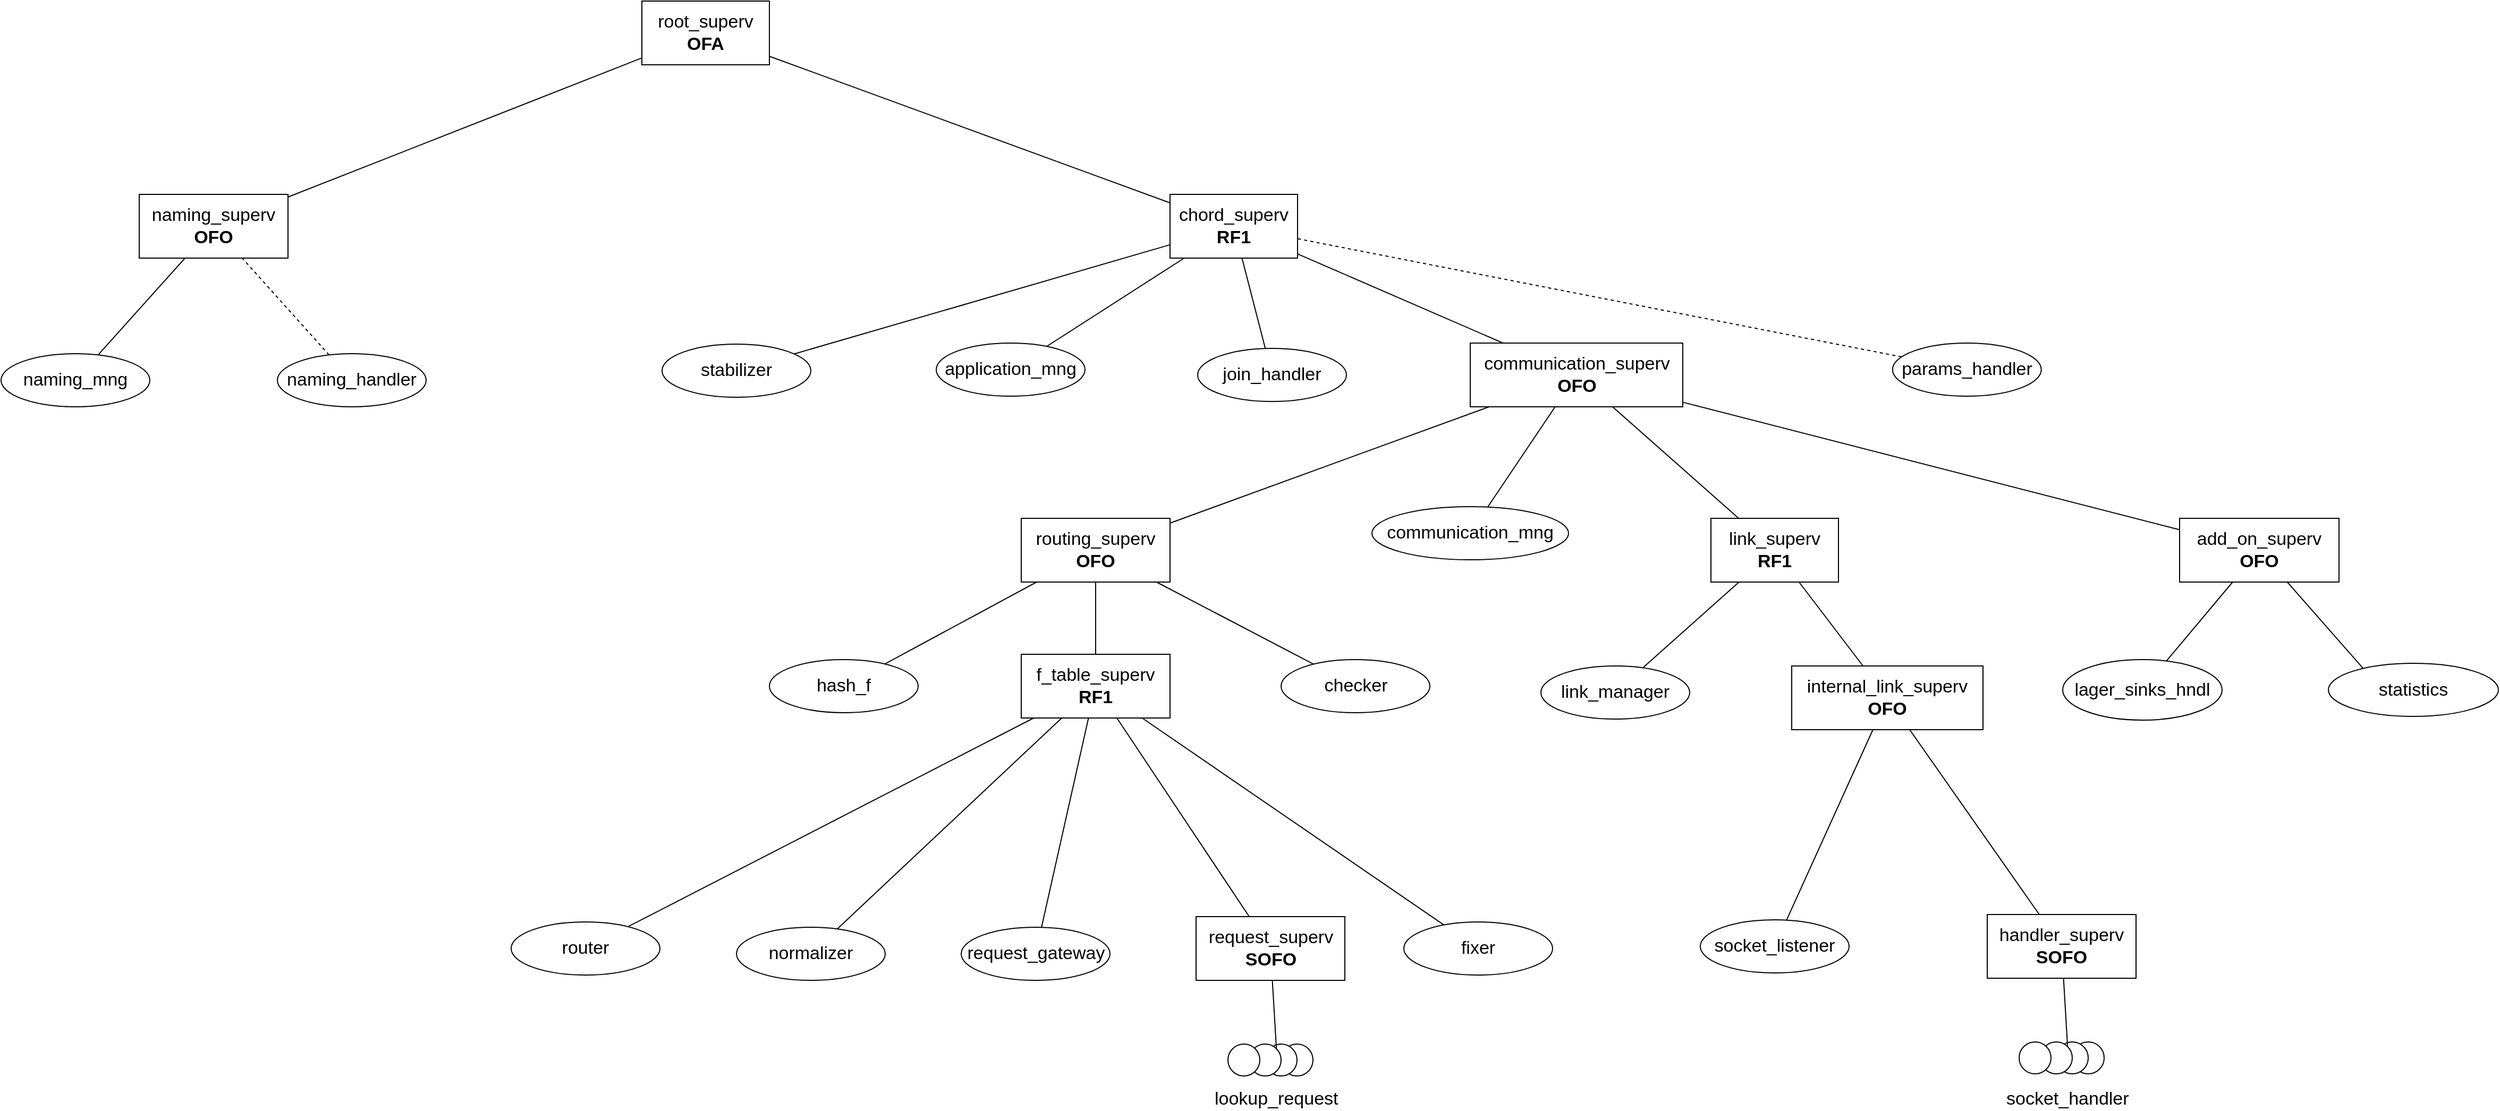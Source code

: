 <mxfile version="10.7.5" type="device"><diagram id="WaO_RdG61-Xuq5KeosRQ" name="Page-1"><mxGraphModel dx="3111" dy="806" grid="1" gridSize="10" guides="1" tooltips="1" connect="1" arrows="1" fold="1" page="1" pageScale="1" pageWidth="827" pageHeight="1169" math="0" shadow="0"><root><mxCell id="0"/><mxCell id="1" parent="0"/><mxCell id="hc2V4zdzICpUIH1nDHmj-1" value="root_superv&lt;br&gt;&lt;b&gt;OFA&lt;/b&gt;" style="rounded=0;whiteSpace=wrap;html=1;fontSize=17;" parent="1" vertex="1"><mxGeometry x="353" y="40" width="120" height="60" as="geometry"/></mxCell><mxCell id="hc2V4zdzICpUIH1nDHmj-2" value="naming_superv&lt;br&gt;&lt;b&gt;OFO&lt;/b&gt;" style="rounded=0;whiteSpace=wrap;html=1;fontSize=17;" parent="1" vertex="1"><mxGeometry x="-120" y="222" width="140" height="60" as="geometry"/></mxCell><mxCell id="hc2V4zdzICpUIH1nDHmj-3" value="chord_superv&lt;br&gt;&lt;b&gt;RF1&lt;/b&gt;" style="rounded=0;whiteSpace=wrap;html=1;fontSize=17;" parent="1" vertex="1"><mxGeometry x="850" y="222" width="120" height="60" as="geometry"/></mxCell><mxCell id="hc2V4zdzICpUIH1nDHmj-4" value="naming_mng" style="ellipse;whiteSpace=wrap;html=1;fontSize=17;" parent="1" vertex="1"><mxGeometry x="-250" y="372" width="140" height="50" as="geometry"/></mxCell><mxCell id="hc2V4zdzICpUIH1nDHmj-5" value="naming_handler" style="ellipse;whiteSpace=wrap;html=1;fontSize=17;" parent="1" vertex="1"><mxGeometry x="10" y="372" width="140" height="50" as="geometry"/></mxCell><mxCell id="hc2V4zdzICpUIH1nDHmj-6" value="" style="endArrow=none;html=1;fontSize=17;" parent="1" source="hc2V4zdzICpUIH1nDHmj-4" target="hc2V4zdzICpUIH1nDHmj-2" edge="1"><mxGeometry width="50" height="50" relative="1" as="geometry"><mxPoint x="-250" y="472" as="sourcePoint"/><mxPoint x="-200" y="422" as="targetPoint"/></mxGeometry></mxCell><mxCell id="hc2V4zdzICpUIH1nDHmj-7" value="" style="endArrow=none;dashed=1;html=1;fontSize=17;" parent="1" source="hc2V4zdzICpUIH1nDHmj-5" target="hc2V4zdzICpUIH1nDHmj-2" edge="1"><mxGeometry width="50" height="50" relative="1" as="geometry"><mxPoint x="-40" y="372" as="sourcePoint"/><mxPoint x="10" y="322" as="targetPoint"/></mxGeometry></mxCell><mxCell id="hc2V4zdzICpUIH1nDHmj-9" value="stabilizer" style="ellipse;whiteSpace=wrap;html=1;fontSize=17;" parent="1" vertex="1"><mxGeometry x="372" y="363" width="140" height="50" as="geometry"/></mxCell><mxCell id="hc2V4zdzICpUIH1nDHmj-10" value="application_mng" style="ellipse;whiteSpace=wrap;html=1;fontSize=17;" parent="1" vertex="1"><mxGeometry x="630" y="362" width="140" height="50" as="geometry"/></mxCell><mxCell id="hc2V4zdzICpUIH1nDHmj-11" value="join_handler" style="ellipse;whiteSpace=wrap;html=1;fontSize=17;" parent="1" vertex="1"><mxGeometry x="876" y="367" width="140" height="50" as="geometry"/></mxCell><mxCell id="hc2V4zdzICpUIH1nDHmj-12" value="params_handler" style="ellipse;whiteSpace=wrap;html=1;fontSize=17;" parent="1" vertex="1"><mxGeometry x="1529.857" y="362" width="140" height="50" as="geometry"/></mxCell><mxCell id="hc2V4zdzICpUIH1nDHmj-13" value="communication_superv&lt;br&gt;&lt;b&gt;OFO&lt;/b&gt;" style="rounded=0;whiteSpace=wrap;html=1;fontSize=17;" parent="1" vertex="1"><mxGeometry x="1132.5" y="362" width="200" height="60" as="geometry"/></mxCell><mxCell id="hc2V4zdzICpUIH1nDHmj-14" value="" style="endArrow=none;html=1;fontSize=17;" parent="1" source="hc2V4zdzICpUIH1nDHmj-9" target="hc2V4zdzICpUIH1nDHmj-3" edge="1"><mxGeometry width="50" height="50" relative="1" as="geometry"><mxPoint x="735" y="342" as="sourcePoint"/><mxPoint x="785" y="292" as="targetPoint"/></mxGeometry></mxCell><mxCell id="hc2V4zdzICpUIH1nDHmj-15" value="" style="endArrow=none;html=1;fontSize=17;" parent="1" source="hc2V4zdzICpUIH1nDHmj-10" target="hc2V4zdzICpUIH1nDHmj-3" edge="1"><mxGeometry width="50" height="50" relative="1" as="geometry"><mxPoint x="734.13" y="380.173" as="sourcePoint"/><mxPoint x="872.857" y="292" as="targetPoint"/></mxGeometry></mxCell><mxCell id="hc2V4zdzICpUIH1nDHmj-16" value="" style="endArrow=none;html=1;fontSize=17;" parent="1" source="hc2V4zdzICpUIH1nDHmj-11" target="hc2V4zdzICpUIH1nDHmj-3" edge="1"><mxGeometry width="50" height="50" relative="1" as="geometry"><mxPoint x="744.13" y="390.173" as="sourcePoint"/><mxPoint x="882.857" y="302" as="targetPoint"/></mxGeometry></mxCell><mxCell id="hc2V4zdzICpUIH1nDHmj-17" value="" style="endArrow=none;html=1;fontSize=17;" parent="1" source="hc2V4zdzICpUIH1nDHmj-13" target="hc2V4zdzICpUIH1nDHmj-3" edge="1"><mxGeometry width="50" height="50" relative="1" as="geometry"><mxPoint x="950.13" y="372.173" as="sourcePoint"/><mxPoint x="1088.857" y="284" as="targetPoint"/></mxGeometry></mxCell><mxCell id="hc2V4zdzICpUIH1nDHmj-19" value="" style="endArrow=none;dashed=1;html=1;fontSize=17;" parent="1" source="hc2V4zdzICpUIH1nDHmj-12" target="hc2V4zdzICpUIH1nDHmj-3" edge="1"><mxGeometry width="50" height="50" relative="1" as="geometry"><mxPoint x="650" y="492" as="sourcePoint"/><mxPoint x="700" y="442" as="targetPoint"/></mxGeometry></mxCell><mxCell id="hc2V4zdzICpUIH1nDHmj-20" value="routing_superv&lt;br&gt;&lt;b&gt;OFO&lt;/b&gt;" style="rounded=0;whiteSpace=wrap;html=1;fontSize=17;" parent="1" vertex="1"><mxGeometry x="710" y="527" width="140" height="60" as="geometry"/></mxCell><mxCell id="hc2V4zdzICpUIH1nDHmj-21" value="communication_mng" style="ellipse;whiteSpace=wrap;html=1;fontSize=17;" parent="1" vertex="1"><mxGeometry x="1040" y="516" width="185" height="50" as="geometry"/></mxCell><mxCell id="hc2V4zdzICpUIH1nDHmj-22" value="link_superv&lt;br&gt;&lt;b&gt;RF1&lt;/b&gt;" style="rounded=0;whiteSpace=wrap;html=1;fontSize=17;" parent="1" vertex="1"><mxGeometry x="1359" y="527" width="120" height="60" as="geometry"/></mxCell><mxCell id="hc2V4zdzICpUIH1nDHmj-23" value="" style="endArrow=none;html=1;fontSize=17;" parent="1" source="hc2V4zdzICpUIH1nDHmj-20" target="hc2V4zdzICpUIH1nDHmj-13" edge="1"><mxGeometry width="50" height="50" relative="1" as="geometry"><mxPoint x="760.13" y="540.173" as="sourcePoint"/><mxPoint x="898.857" y="452" as="targetPoint"/></mxGeometry></mxCell><mxCell id="hc2V4zdzICpUIH1nDHmj-24" value="" style="endArrow=none;html=1;fontSize=17;" parent="1" source="hc2V4zdzICpUIH1nDHmj-21" target="hc2V4zdzICpUIH1nDHmj-13" edge="1"><mxGeometry width="50" height="50" relative="1" as="geometry"><mxPoint x="959.474" y="562" as="sourcePoint"/><mxPoint x="1130.526" y="432" as="targetPoint"/></mxGeometry></mxCell><mxCell id="hc2V4zdzICpUIH1nDHmj-25" value="" style="endArrow=none;html=1;fontSize=17;" parent="1" source="hc2V4zdzICpUIH1nDHmj-22" target="hc2V4zdzICpUIH1nDHmj-13" edge="1"><mxGeometry width="50" height="50" relative="1" as="geometry"><mxPoint x="969.474" y="572" as="sourcePoint"/><mxPoint x="1140.526" y="442" as="targetPoint"/></mxGeometry></mxCell><mxCell id="hc2V4zdzICpUIH1nDHmj-26" value="hash_f" style="ellipse;whiteSpace=wrap;html=1;fontSize=17;" parent="1" vertex="1"><mxGeometry x="473" y="660" width="140" height="50" as="geometry"/></mxCell><mxCell id="hc2V4zdzICpUIH1nDHmj-27" value="f_table_superv&lt;br&gt;&lt;b&gt;RF1&lt;/b&gt;" style="rounded=0;whiteSpace=wrap;html=1;fontSize=17;" parent="1" vertex="1"><mxGeometry x="710" y="655" width="140" height="60" as="geometry"/></mxCell><mxCell id="hc2V4zdzICpUIH1nDHmj-29" value="checker" style="ellipse;whiteSpace=wrap;html=1;fontSize=17;" parent="1" vertex="1"><mxGeometry x="954.5" y="660" width="140" height="50" as="geometry"/></mxCell><mxCell id="hc2V4zdzICpUIH1nDHmj-31" value="" style="endArrow=none;html=1;fontSize=17;" parent="1" source="hc2V4zdzICpUIH1nDHmj-26" target="hc2V4zdzICpUIH1nDHmj-20" edge="1"><mxGeometry width="50" height="50" relative="1" as="geometry"><mxPoint x="478.974" y="722" as="sourcePoint"/><mxPoint x="650.026" y="592" as="targetPoint"/></mxGeometry></mxCell><mxCell id="hc2V4zdzICpUIH1nDHmj-32" value="" style="endArrow=none;html=1;fontSize=17;" parent="1" source="hc2V4zdzICpUIH1nDHmj-27" target="hc2V4zdzICpUIH1nDHmj-20" edge="1"><mxGeometry width="50" height="50" relative="1" as="geometry"><mxPoint x="839.474" y="572" as="sourcePoint"/><mxPoint x="1011" y="442" as="targetPoint"/></mxGeometry></mxCell><mxCell id="hc2V4zdzICpUIH1nDHmj-33" value="" style="endArrow=none;html=1;fontSize=17;" parent="1" source="hc2V4zdzICpUIH1nDHmj-29" target="hc2V4zdzICpUIH1nDHmj-20" edge="1"><mxGeometry width="50" height="50" relative="1" as="geometry"><mxPoint x="849.474" y="582" as="sourcePoint"/><mxPoint x="1020.526" y="452" as="targetPoint"/></mxGeometry></mxCell><mxCell id="hc2V4zdzICpUIH1nDHmj-34" value="router" style="ellipse;whiteSpace=wrap;html=1;fontSize=17;" parent="1" vertex="1"><mxGeometry x="230" y="907" width="140" height="50" as="geometry"/></mxCell><mxCell id="hc2V4zdzICpUIH1nDHmj-35" value="request_gateway" style="ellipse;whiteSpace=wrap;html=1;fontSize=17;" parent="1" vertex="1"><mxGeometry x="653.5" y="912" width="140" height="50" as="geometry"/></mxCell><mxCell id="hc2V4zdzICpUIH1nDHmj-36" value="request_superv&lt;br&gt;&lt;b&gt;SOFO&lt;/b&gt;" style="rounded=0;whiteSpace=wrap;html=1;fontSize=17;" parent="1" vertex="1"><mxGeometry x="874.5" y="902" width="140" height="60" as="geometry"/></mxCell><mxCell id="hc2V4zdzICpUIH1nDHmj-37" value="fixer" style="ellipse;whiteSpace=wrap;html=1;fontSize=17;" parent="1" vertex="1"><mxGeometry x="1070" y="907" width="140" height="50" as="geometry"/></mxCell><mxCell id="hc2V4zdzICpUIH1nDHmj-38" value="" style="endArrow=none;html=1;fontSize=17;" parent="1" source="hc2V4zdzICpUIH1nDHmj-34" target="hc2V4zdzICpUIH1nDHmj-27" edge="1"><mxGeometry width="50" height="50" relative="1" as="geometry"><mxPoint x="400" y="1032" as="sourcePoint"/><mxPoint x="450" y="982" as="targetPoint"/></mxGeometry></mxCell><mxCell id="hc2V4zdzICpUIH1nDHmj-39" value="" style="endArrow=none;html=1;fontSize=17;" parent="1" source="hc2V4zdzICpUIH1nDHmj-35" target="hc2V4zdzICpUIH1nDHmj-27" edge="1"><mxGeometry width="50" height="50" relative="1" as="geometry"><mxPoint x="587.696" y="919.04" as="sourcePoint"/><mxPoint x="753.684" y="782" as="targetPoint"/></mxGeometry></mxCell><mxCell id="hc2V4zdzICpUIH1nDHmj-40" value="" style="endArrow=none;html=1;fontSize=17;" parent="1" source="hc2V4zdzICpUIH1nDHmj-36" target="hc2V4zdzICpUIH1nDHmj-27" edge="1"><mxGeometry width="50" height="50" relative="1" as="geometry"><mxPoint x="597.696" y="929.04" as="sourcePoint"/><mxPoint x="763.684" y="792" as="targetPoint"/></mxGeometry></mxCell><mxCell id="hc2V4zdzICpUIH1nDHmj-41" value="" style="endArrow=none;html=1;fontSize=17;" parent="1" source="hc2V4zdzICpUIH1nDHmj-37" target="hc2V4zdzICpUIH1nDHmj-27" edge="1"><mxGeometry width="50" height="50" relative="1" as="geometry"><mxPoint x="607.696" y="939.04" as="sourcePoint"/><mxPoint x="773.684" y="802" as="targetPoint"/></mxGeometry></mxCell><mxCell id="hc2V4zdzICpUIH1nDHmj-42" value="" style="ellipse;whiteSpace=wrap;html=1;aspect=fixed;fontSize=17;" parent="1" vertex="1"><mxGeometry x="954.5" y="1022" width="30" height="30" as="geometry"/></mxCell><mxCell id="hc2V4zdzICpUIH1nDHmj-44" value="" style="ellipse;whiteSpace=wrap;html=1;aspect=fixed;fontSize=17;" parent="1" vertex="1"><mxGeometry x="939.5" y="1022" width="30" height="30" as="geometry"/></mxCell><mxCell id="hc2V4zdzICpUIH1nDHmj-45" value="" style="ellipse;whiteSpace=wrap;html=1;aspect=fixed;fontSize=17;" parent="1" vertex="1"><mxGeometry x="924.5" y="1022" width="30" height="30" as="geometry"/></mxCell><mxCell id="hc2V4zdzICpUIH1nDHmj-46" value="" style="ellipse;whiteSpace=wrap;html=1;aspect=fixed;fontSize=17;" parent="1" vertex="1"><mxGeometry x="904.5" y="1022" width="30" height="30" as="geometry"/></mxCell><mxCell id="hc2V4zdzICpUIH1nDHmj-47" value="" style="endArrow=none;html=1;fontSize=17;exitX=1;exitY=0;exitDx=0;exitDy=0;" parent="1" source="hc2V4zdzICpUIH1nDHmj-45" target="hc2V4zdzICpUIH1nDHmj-36" edge="1"><mxGeometry width="50" height="50" relative="1" as="geometry"><mxPoint x="813.487" y="917.207" as="sourcePoint"/><mxPoint x="863.447" y="782" as="targetPoint"/></mxGeometry></mxCell><mxCell id="hc2V4zdzICpUIH1nDHmj-48" value="link_manager" style="ellipse;whiteSpace=wrap;html=1;fontSize=17;" parent="1" vertex="1"><mxGeometry x="1199" y="666" width="140" height="50" as="geometry"/></mxCell><mxCell id="hc2V4zdzICpUIH1nDHmj-49" value="" style="endArrow=none;html=1;fontSize=17;" parent="1" source="hc2V4zdzICpUIH1nDHmj-48" target="hc2V4zdzICpUIH1nDHmj-22" edge="1"><mxGeometry width="50" height="50" relative="1" as="geometry"><mxPoint x="1070.478" y="565.052" as="sourcePoint"/><mxPoint x="1045.526" y="430" as="targetPoint"/></mxGeometry></mxCell><mxCell id="hc2V4zdzICpUIH1nDHmj-50" value="internal_link_superv&lt;br&gt;&lt;b&gt;OFO&lt;/b&gt;" style="rounded=0;whiteSpace=wrap;html=1;fontSize=17;" parent="1" vertex="1"><mxGeometry x="1435" y="666" width="180" height="60" as="geometry"/></mxCell><mxCell id="hc2V4zdzICpUIH1nDHmj-51" value="" style="endArrow=none;html=1;fontSize=17;" parent="1" source="hc2V4zdzICpUIH1nDHmj-50" target="hc2V4zdzICpUIH1nDHmj-22" edge="1"><mxGeometry width="50" height="50" relative="1" as="geometry"><mxPoint x="1235.859" y="726.136" as="sourcePoint"/><mxPoint x="1333.636" y="615" as="targetPoint"/></mxGeometry></mxCell><mxCell id="hc2V4zdzICpUIH1nDHmj-52" value="socket_listener" style="ellipse;whiteSpace=wrap;html=1;fontSize=17;" parent="1" vertex="1"><mxGeometry x="1349" y="905" width="140" height="50" as="geometry"/></mxCell><mxCell id="hc2V4zdzICpUIH1nDHmj-53" value="handler_superv&lt;br&gt;&lt;b&gt;SOFO&lt;/b&gt;" style="rounded=0;whiteSpace=wrap;html=1;fontSize=17;" parent="1" vertex="1"><mxGeometry x="1619" y="900" width="140" height="60" as="geometry"/></mxCell><mxCell id="hc2V4zdzICpUIH1nDHmj-54" value="" style="ellipse;whiteSpace=wrap;html=1;aspect=fixed;fontSize=17;" parent="1" vertex="1"><mxGeometry x="1699" y="1020" width="30" height="30" as="geometry"/></mxCell><mxCell id="hc2V4zdzICpUIH1nDHmj-55" value="" style="ellipse;whiteSpace=wrap;html=1;aspect=fixed;fontSize=17;" parent="1" vertex="1"><mxGeometry x="1684" y="1020" width="30" height="30" as="geometry"/></mxCell><mxCell id="hc2V4zdzICpUIH1nDHmj-56" value="" style="ellipse;whiteSpace=wrap;html=1;aspect=fixed;fontSize=17;" parent="1" vertex="1"><mxGeometry x="1669" y="1020" width="30" height="30" as="geometry"/></mxCell><mxCell id="hc2V4zdzICpUIH1nDHmj-57" value="" style="ellipse;whiteSpace=wrap;html=1;aspect=fixed;fontSize=17;" parent="1" vertex="1"><mxGeometry x="1649" y="1020" width="30" height="30" as="geometry"/></mxCell><mxCell id="hc2V4zdzICpUIH1nDHmj-58" value="" style="endArrow=none;html=1;fontSize=17;exitX=1;exitY=0;exitDx=0;exitDy=0;" parent="1" source="hc2V4zdzICpUIH1nDHmj-56" target="hc2V4zdzICpUIH1nDHmj-53" edge="1"><mxGeometry width="50" height="50" relative="1" as="geometry"><mxPoint x="1507.987" y="915.207" as="sourcePoint"/><mxPoint x="1557.947" y="780" as="targetPoint"/></mxGeometry></mxCell><mxCell id="hc2V4zdzICpUIH1nDHmj-59" value="" style="endArrow=none;html=1;fontSize=17;" parent="1" source="hc2V4zdzICpUIH1nDHmj-52" target="hc2V4zdzICpUIH1nDHmj-50" edge="1"><mxGeometry width="50" height="50" relative="1" as="geometry"><mxPoint x="1209" y="1120" as="sourcePoint"/><mxPoint x="1469" y="810" as="targetPoint"/></mxGeometry></mxCell><mxCell id="hc2V4zdzICpUIH1nDHmj-60" value="" style="endArrow=none;html=1;fontSize=17;" parent="1" source="hc2V4zdzICpUIH1nDHmj-53" target="hc2V4zdzICpUIH1nDHmj-50" edge="1"><mxGeometry width="50" height="50" relative="1" as="geometry"><mxPoint x="1219" y="1130" as="sourcePoint"/><mxPoint x="1269" y="1080" as="targetPoint"/></mxGeometry></mxCell><mxCell id="hc2V4zdzICpUIH1nDHmj-61" value="" style="endArrow=none;html=1;fontSize=17;" parent="1" source="hc2V4zdzICpUIH1nDHmj-2" target="hc2V4zdzICpUIH1nDHmj-1" edge="1"><mxGeometry width="50" height="50" relative="1" as="geometry"><mxPoint x="220" y="259.786" as="sourcePoint"/><mxPoint x="420" y="59.786" as="targetPoint"/></mxGeometry></mxCell><mxCell id="hc2V4zdzICpUIH1nDHmj-62" value="" style="endArrow=none;html=1;fontSize=17;" parent="1" source="hc2V4zdzICpUIH1nDHmj-3" target="hc2V4zdzICpUIH1nDHmj-1" edge="1"><mxGeometry width="50" height="50" relative="1" as="geometry"><mxPoint x="230" y="269.786" as="sourcePoint"/><mxPoint x="430" y="69.786" as="targetPoint"/></mxGeometry></mxCell><mxCell id="hc2V4zdzICpUIH1nDHmj-64" value="socket_handler" style="text;html=1;resizable=0;points=[];autosize=1;align=left;verticalAlign=top;spacingTop=-4;fontSize=17;" parent="1" vertex="1"><mxGeometry x="1635" y="1061" width="130" height="20" as="geometry"/></mxCell><mxCell id="hc2V4zdzICpUIH1nDHmj-65" value="lookup_request" style="text;html=1;resizable=0;points=[];autosize=1;align=left;verticalAlign=top;spacingTop=-4;fontSize=17;" parent="1" vertex="1"><mxGeometry x="889.5" y="1061" width="130" height="20" as="geometry"/></mxCell><mxCell id="d6nFHAL5Y3jTmwWqjpVv-1" value="add_on_superv&lt;br&gt;&lt;b&gt;OFO&lt;/b&gt;" style="rounded=0;whiteSpace=wrap;html=1;fontSize=17;" vertex="1" parent="1"><mxGeometry x="1800" y="527" width="150" height="60" as="geometry"/></mxCell><mxCell id="d6nFHAL5Y3jTmwWqjpVv-2" value="" style="endArrow=none;html=1;fontSize=17;" edge="1" parent="1" source="d6nFHAL5Y3jTmwWqjpVv-1" target="hc2V4zdzICpUIH1nDHmj-13"><mxGeometry width="50" height="50" relative="1" as="geometry"><mxPoint x="1552.216" y="542" as="sourcePoint"/><mxPoint x="1369.784" y="417" as="targetPoint"/></mxGeometry></mxCell><mxCell id="d6nFHAL5Y3jTmwWqjpVv-23" value="lager_sinks_hndl" style="ellipse;whiteSpace=wrap;html=1;fontSize=17;" vertex="1" parent="1"><mxGeometry x="1690" y="660" width="150" height="57" as="geometry"/></mxCell><mxCell id="d6nFHAL5Y3jTmwWqjpVv-33" value="statistics" style="ellipse;whiteSpace=wrap;html=1;fontSize=17;" vertex="1" parent="1"><mxGeometry x="1940" y="663.5" width="160" height="50" as="geometry"/></mxCell><mxCell id="d6nFHAL5Y3jTmwWqjpVv-31" value="" style="endArrow=none;html=1;fontSize=17;" edge="1" parent="1" source="d6nFHAL5Y3jTmwWqjpVv-23" target="d6nFHAL5Y3jTmwWqjpVv-1"><mxGeometry width="50" height="50" relative="1" as="geometry"><mxPoint x="1680" y="690" as="sourcePoint"/><mxPoint x="1686.923" y="607" as="targetPoint"/></mxGeometry></mxCell><mxCell id="d6nFHAL5Y3jTmwWqjpVv-32" value="" style="endArrow=none;html=1;fontSize=17;" edge="1" parent="1" target="d6nFHAL5Y3jTmwWqjpVv-1"><mxGeometry width="50" height="50" relative="1" as="geometry"><mxPoint x="1972.527" y="668.093" as="sourcePoint"/><mxPoint x="1909.923" y="612" as="targetPoint"/></mxGeometry></mxCell><mxCell id="d6nFHAL5Y3jTmwWqjpVv-36" value="normalizer" style="ellipse;whiteSpace=wrap;html=1;fontSize=17;" vertex="1" parent="1"><mxGeometry x="442" y="912" width="140" height="50" as="geometry"/></mxCell><mxCell id="d6nFHAL5Y3jTmwWqjpVv-37" value="" style="endArrow=none;html=1;fontSize=17;" edge="1" parent="1" source="d6nFHAL5Y3jTmwWqjpVv-36" target="hc2V4zdzICpUIH1nDHmj-27"><mxGeometry width="50" height="50" relative="1" as="geometry"><mxPoint x="356.939" y="923.453" as="sourcePoint"/><mxPoint x="720" y="779.708" as="targetPoint"/></mxGeometry></mxCell></root></mxGraphModel></diagram></mxfile>